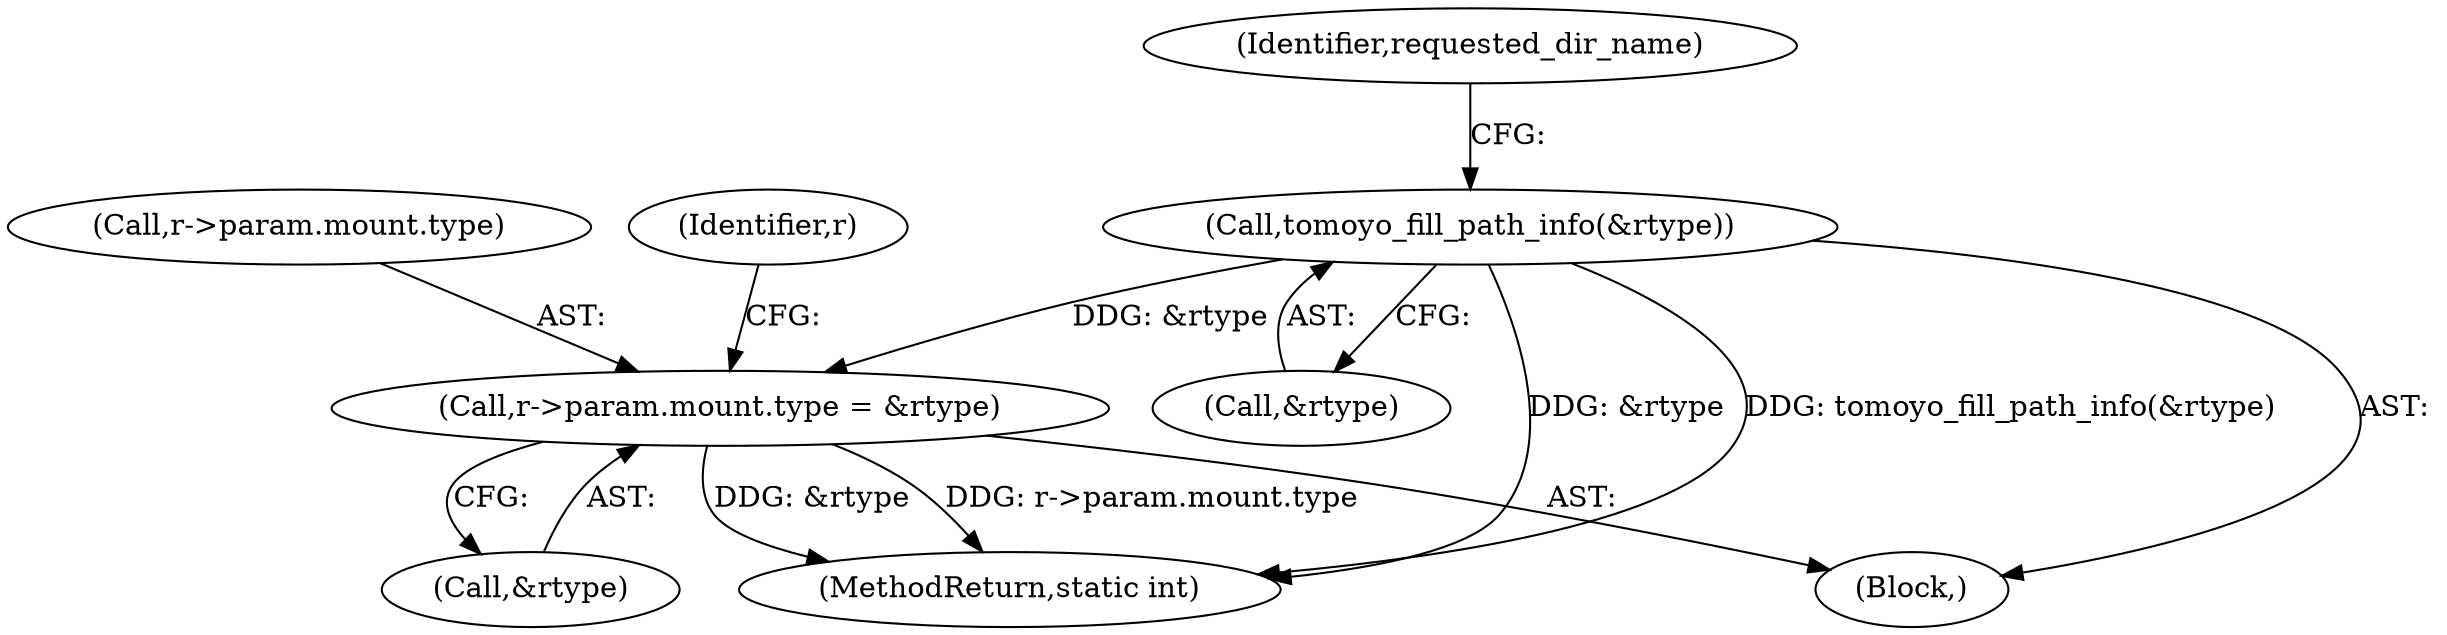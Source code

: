 digraph "0_linux_4e78c724d47e2342aa8fde61f6b8536f662f795f@pointer" {
"1000345" [label="(Call,r->param.mount.type = &rtype)"];
"1000158" [label="(Call,tomoyo_fill_path_info(&rtype))"];
"1000353" [label="(Call,&rtype)"];
"1000115" [label="(Block,)"];
"1000346" [label="(Call,r->param.mount.type)"];
"1000389" [label="(MethodReturn,static int)"];
"1000162" [label="(Identifier,requested_dir_name)"];
"1000359" [label="(Identifier,r)"];
"1000345" [label="(Call,r->param.mount.type = &rtype)"];
"1000158" [label="(Call,tomoyo_fill_path_info(&rtype))"];
"1000159" [label="(Call,&rtype)"];
"1000345" -> "1000115"  [label="AST: "];
"1000345" -> "1000353"  [label="CFG: "];
"1000346" -> "1000345"  [label="AST: "];
"1000353" -> "1000345"  [label="AST: "];
"1000359" -> "1000345"  [label="CFG: "];
"1000345" -> "1000389"  [label="DDG: &rtype"];
"1000345" -> "1000389"  [label="DDG: r->param.mount.type"];
"1000158" -> "1000345"  [label="DDG: &rtype"];
"1000158" -> "1000115"  [label="AST: "];
"1000158" -> "1000159"  [label="CFG: "];
"1000159" -> "1000158"  [label="AST: "];
"1000162" -> "1000158"  [label="CFG: "];
"1000158" -> "1000389"  [label="DDG: &rtype"];
"1000158" -> "1000389"  [label="DDG: tomoyo_fill_path_info(&rtype)"];
}
